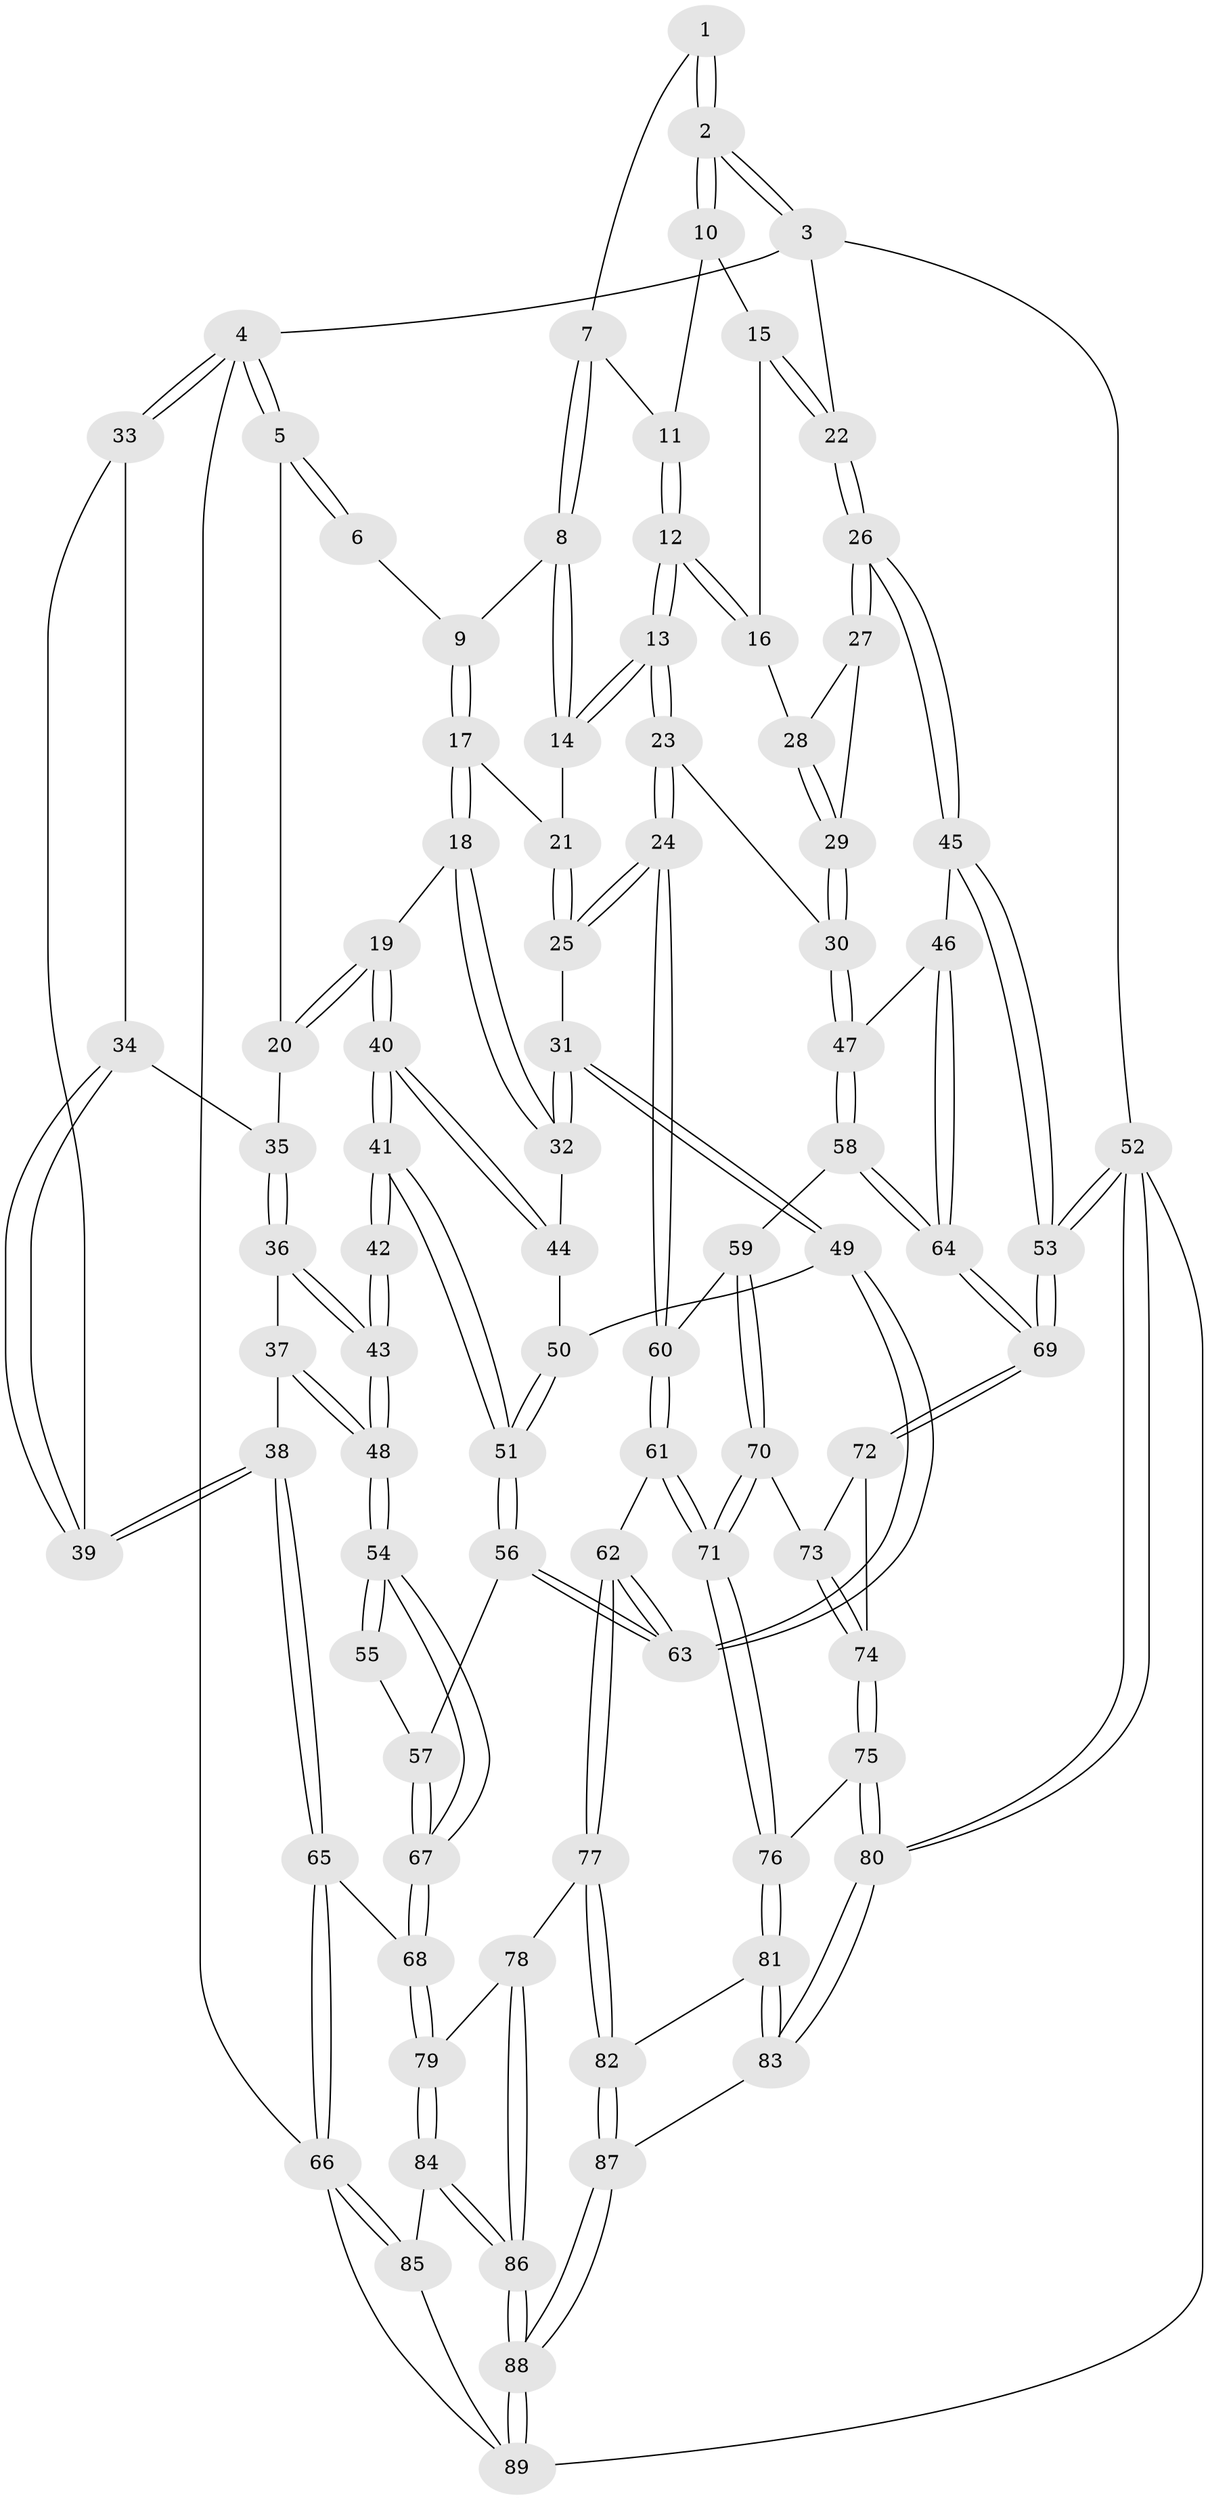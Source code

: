 // coarse degree distribution, {4: 0.24193548387096775, 5: 0.45161290322580644, 3: 0.08064516129032258, 6: 0.1935483870967742, 7: 0.016129032258064516, 2: 0.016129032258064516}
// Generated by graph-tools (version 1.1) at 2025/04/03/04/25 22:04:25]
// undirected, 89 vertices, 219 edges
graph export_dot {
graph [start="1"]
  node [color=gray90,style=filled];
  1 [pos="+0.8209607981171553+0"];
  2 [pos="+1+0"];
  3 [pos="+1+0"];
  4 [pos="+0+0"];
  5 [pos="+0.3522013201180964+0"];
  6 [pos="+0.5936663174792772+0"];
  7 [pos="+0.7431784052708015+0.0589283888548696"];
  8 [pos="+0.6934090447532741+0.08060503961166302"];
  9 [pos="+0.6460708981704673+0.03853553918878853"];
  10 [pos="+0.8059019315681919+0.04969361925286779"];
  11 [pos="+0.7666114930260746+0.06960223053881101"];
  12 [pos="+0.8030792621457296+0.15016896622131223"];
  13 [pos="+0.7857004568993051+0.16177119502120527"];
  14 [pos="+0.6989356867543033+0.13379695133406969"];
  15 [pos="+0.8242346709524704+0.12909529536690523"];
  16 [pos="+0.809419264827289+0.14884363669578415"];
  17 [pos="+0.5508546696909595+0.14495267192063663"];
  18 [pos="+0.49667623906895264+0.1686419924003131"];
  19 [pos="+0.42421168818933974+0.1402732917431912"];
  20 [pos="+0.34904938733905927+0.04745599339408075"];
  21 [pos="+0.6782844693389722+0.15466233220619796"];
  22 [pos="+1+0"];
  23 [pos="+0.7458155019456251+0.32634550358636"];
  24 [pos="+0.6978243614117345+0.33709269635391265"];
  25 [pos="+0.6785236565443675+0.33234010032240796"];
  26 [pos="+1+0.16472345748946052"];
  27 [pos="+0.9415114761462959+0.2067206081198931"];
  28 [pos="+0.8259125961313685+0.15940851003422185"];
  29 [pos="+0.851910707120296+0.26714048240835875"];
  30 [pos="+0.7850385727165934+0.33409016680091913"];
  31 [pos="+0.6401378696119022+0.3345101078045279"];
  32 [pos="+0.5471894163767551+0.23911073034254343"];
  33 [pos="+0+0"];
  34 [pos="+0.09886970310889948+0.10025440692522333"];
  35 [pos="+0.20612079214380846+0.1648323287997557"];
  36 [pos="+0.18796302493652287+0.20149202289196716"];
  37 [pos="+0.13061682013781173+0.22907445666645537"];
  38 [pos="+0+0.3069269890016135"];
  39 [pos="+0+0.304485712070844"];
  40 [pos="+0.383013494581859+0.318131659672424"];
  41 [pos="+0.3613699287092565+0.35532506181670026"];
  42 [pos="+0.3292108741375742+0.3559922553006221"];
  43 [pos="+0.22932823257963109+0.3007767809809048"];
  44 [pos="+0.4714887581241115+0.3340330350870557"];
  45 [pos="+1+0.2852126343261493"];
  46 [pos="+0.8824393137844315+0.39728253193493945"];
  47 [pos="+0.8683799167363973+0.39338234228325575"];
  48 [pos="+0.13429732252227508+0.47052586968821847"];
  49 [pos="+0.588043652707262+0.3874451710083854"];
  50 [pos="+0.49679395419821865+0.3582557699634895"];
  51 [pos="+0.39449263110851607+0.41584788516803883"];
  52 [pos="+1+1"];
  53 [pos="+1+0.7655248223365767"];
  54 [pos="+0.11843587047279736+0.5117275149727561"];
  55 [pos="+0.2986819386752714+0.38945619655623914"];
  56 [pos="+0.44146888684584423+0.5485399027547647"];
  57 [pos="+0.2937043942127566+0.5377813493726533"];
  58 [pos="+0.7849272391350832+0.5213217251650596"];
  59 [pos="+0.7430033015253166+0.5292822014815393"];
  60 [pos="+0.722978422355112+0.5148009315732932"];
  61 [pos="+0.5001658267156106+0.5890048073586612"];
  62 [pos="+0.4871945473252051+0.5854994984853187"];
  63 [pos="+0.4850684801447189+0.5806341672642217"];
  64 [pos="+0.9288599197720515+0.5900142882371757"];
  65 [pos="+0+0.5421588671546448"];
  66 [pos="+0+1"];
  67 [pos="+0.09296815183332728+0.5511646278039882"];
  68 [pos="+0.04902805676136849+0.5781746875378262"];
  69 [pos="+0.9598171710065588+0.6345459614913421"];
  70 [pos="+0.7437792156725884+0.541967107627462"];
  71 [pos="+0.6511528902141743+0.687844857361543"];
  72 [pos="+0.885575571242835+0.6510585704889945"];
  73 [pos="+0.7502796731784559+0.5584178820831986"];
  74 [pos="+0.7723954242205018+0.69027402767316"];
  75 [pos="+0.7373040711165059+0.7200148753428991"];
  76 [pos="+0.6881948865796069+0.7253270953353811"];
  77 [pos="+0.4037668812867104+0.7647996055117484"];
  78 [pos="+0.33307114720982534+0.7663597438348092"];
  79 [pos="+0.16605701694094774+0.7487212850880982"];
  80 [pos="+1+1"];
  81 [pos="+0.6708703693443504+0.7709738662380243"];
  82 [pos="+0.43159371076382824+0.818788505083137"];
  83 [pos="+0.6479148095709096+1"];
  84 [pos="+0.14713530147311507+0.8283644223797149"];
  85 [pos="+0.11167248531123551+0.87519887953728"];
  86 [pos="+0.2601876697640724+0.9654883959297006"];
  87 [pos="+0.5130042151402598+1"];
  88 [pos="+0.3586282008531804+1"];
  89 [pos="+0.1923930860515775+1"];
  1 -- 2;
  1 -- 2;
  1 -- 7;
  2 -- 3;
  2 -- 3;
  2 -- 10;
  2 -- 10;
  3 -- 4;
  3 -- 22;
  3 -- 52;
  4 -- 5;
  4 -- 5;
  4 -- 33;
  4 -- 33;
  4 -- 66;
  5 -- 6;
  5 -- 6;
  5 -- 20;
  6 -- 9;
  7 -- 8;
  7 -- 8;
  7 -- 11;
  8 -- 9;
  8 -- 14;
  8 -- 14;
  9 -- 17;
  9 -- 17;
  10 -- 11;
  10 -- 15;
  11 -- 12;
  11 -- 12;
  12 -- 13;
  12 -- 13;
  12 -- 16;
  12 -- 16;
  13 -- 14;
  13 -- 14;
  13 -- 23;
  13 -- 23;
  14 -- 21;
  15 -- 16;
  15 -- 22;
  15 -- 22;
  16 -- 28;
  17 -- 18;
  17 -- 18;
  17 -- 21;
  18 -- 19;
  18 -- 32;
  18 -- 32;
  19 -- 20;
  19 -- 20;
  19 -- 40;
  19 -- 40;
  20 -- 35;
  21 -- 25;
  21 -- 25;
  22 -- 26;
  22 -- 26;
  23 -- 24;
  23 -- 24;
  23 -- 30;
  24 -- 25;
  24 -- 25;
  24 -- 60;
  24 -- 60;
  25 -- 31;
  26 -- 27;
  26 -- 27;
  26 -- 45;
  26 -- 45;
  27 -- 28;
  27 -- 29;
  28 -- 29;
  28 -- 29;
  29 -- 30;
  29 -- 30;
  30 -- 47;
  30 -- 47;
  31 -- 32;
  31 -- 32;
  31 -- 49;
  31 -- 49;
  32 -- 44;
  33 -- 34;
  33 -- 39;
  34 -- 35;
  34 -- 39;
  34 -- 39;
  35 -- 36;
  35 -- 36;
  36 -- 37;
  36 -- 43;
  36 -- 43;
  37 -- 38;
  37 -- 48;
  37 -- 48;
  38 -- 39;
  38 -- 39;
  38 -- 65;
  38 -- 65;
  40 -- 41;
  40 -- 41;
  40 -- 44;
  40 -- 44;
  41 -- 42;
  41 -- 42;
  41 -- 51;
  41 -- 51;
  42 -- 43;
  42 -- 43;
  43 -- 48;
  43 -- 48;
  44 -- 50;
  45 -- 46;
  45 -- 53;
  45 -- 53;
  46 -- 47;
  46 -- 64;
  46 -- 64;
  47 -- 58;
  47 -- 58;
  48 -- 54;
  48 -- 54;
  49 -- 50;
  49 -- 63;
  49 -- 63;
  50 -- 51;
  50 -- 51;
  51 -- 56;
  51 -- 56;
  52 -- 53;
  52 -- 53;
  52 -- 80;
  52 -- 80;
  52 -- 89;
  53 -- 69;
  53 -- 69;
  54 -- 55;
  54 -- 55;
  54 -- 67;
  54 -- 67;
  55 -- 57;
  56 -- 57;
  56 -- 63;
  56 -- 63;
  57 -- 67;
  57 -- 67;
  58 -- 59;
  58 -- 64;
  58 -- 64;
  59 -- 60;
  59 -- 70;
  59 -- 70;
  60 -- 61;
  60 -- 61;
  61 -- 62;
  61 -- 71;
  61 -- 71;
  62 -- 63;
  62 -- 63;
  62 -- 77;
  62 -- 77;
  64 -- 69;
  64 -- 69;
  65 -- 66;
  65 -- 66;
  65 -- 68;
  66 -- 85;
  66 -- 85;
  66 -- 89;
  67 -- 68;
  67 -- 68;
  68 -- 79;
  68 -- 79;
  69 -- 72;
  69 -- 72;
  70 -- 71;
  70 -- 71;
  70 -- 73;
  71 -- 76;
  71 -- 76;
  72 -- 73;
  72 -- 74;
  73 -- 74;
  73 -- 74;
  74 -- 75;
  74 -- 75;
  75 -- 76;
  75 -- 80;
  75 -- 80;
  76 -- 81;
  76 -- 81;
  77 -- 78;
  77 -- 82;
  77 -- 82;
  78 -- 79;
  78 -- 86;
  78 -- 86;
  79 -- 84;
  79 -- 84;
  80 -- 83;
  80 -- 83;
  81 -- 82;
  81 -- 83;
  81 -- 83;
  82 -- 87;
  82 -- 87;
  83 -- 87;
  84 -- 85;
  84 -- 86;
  84 -- 86;
  85 -- 89;
  86 -- 88;
  86 -- 88;
  87 -- 88;
  87 -- 88;
  88 -- 89;
  88 -- 89;
}
